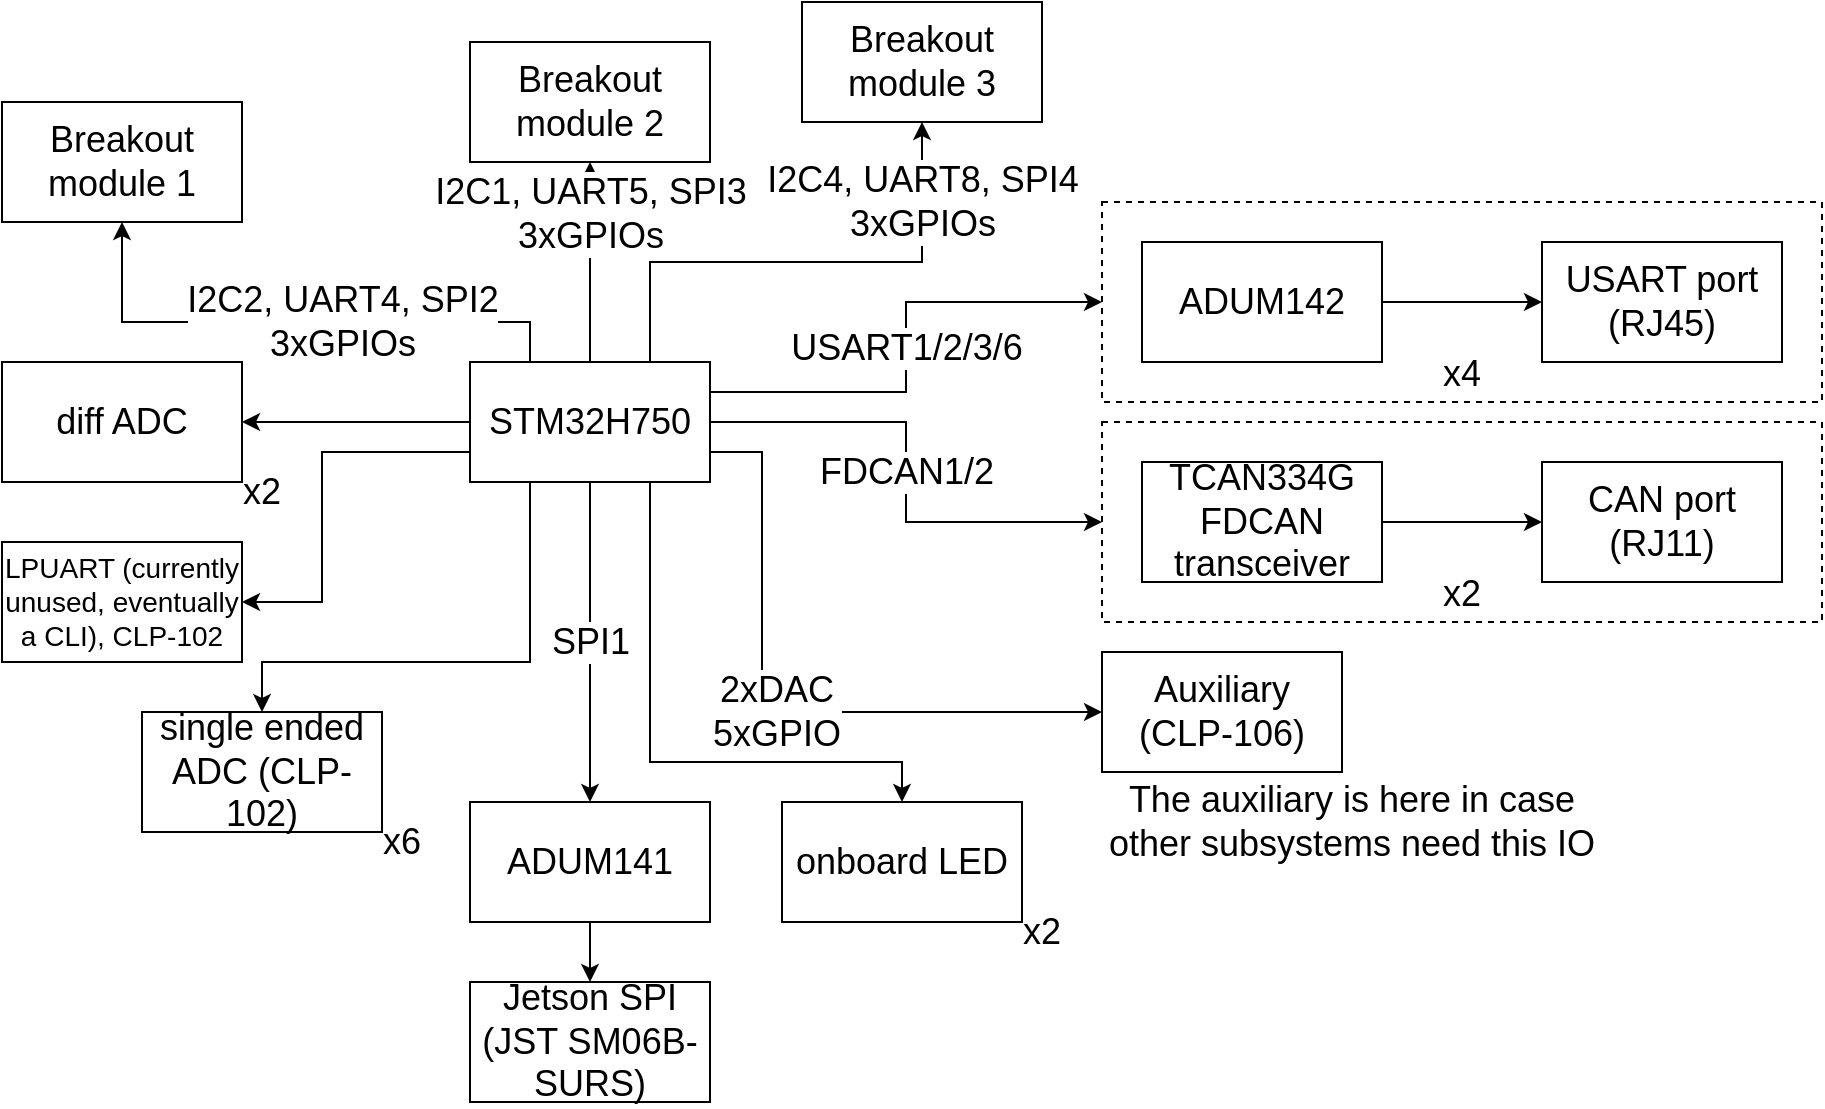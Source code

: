 <mxfile version="15.8.7" type="device"><diagram id="u7b3_kiGnNdylZxhgb7R" name="Page-1"><mxGraphModel dx="1185" dy="721" grid="1" gridSize="10" guides="1" tooltips="1" connect="1" arrows="1" fold="1" page="1" pageScale="1" pageWidth="827" pageHeight="1169" math="0" shadow="0"><root><mxCell id="0"/><mxCell id="1" parent="0"/><mxCell id="C5NPfoMwY_LEi6xVzeZR-3" value="I2C2, UART4, SPI2&lt;br style=&quot;font-size: 18px;&quot;&gt;3xGPIOs" style="edgeStyle=orthogonalEdgeStyle;rounded=0;orthogonalLoop=1;jettySize=auto;html=1;fontSize=18;exitX=0.25;exitY=0;exitDx=0;exitDy=0;entryX=0.5;entryY=1;entryDx=0;entryDy=0;" edge="1" parent="1" source="C5NPfoMwY_LEi6xVzeZR-1" target="C5NPfoMwY_LEi6xVzeZR-2"><mxGeometry x="-0.168" relative="1" as="geometry"><Array as="points"><mxPoint x="384" y="390"/><mxPoint x="180" y="390"/></Array><mxPoint as="offset"/></mxGeometry></mxCell><mxCell id="C5NPfoMwY_LEi6xVzeZR-13" value="" style="edgeStyle=orthogonalEdgeStyle;rounded=0;orthogonalLoop=1;jettySize=auto;html=1;exitX=0;exitY=0.75;exitDx=0;exitDy=0;fontSize=18;entryX=1;entryY=0.5;entryDx=0;entryDy=0;" edge="1" parent="1" source="C5NPfoMwY_LEi6xVzeZR-1" target="C5NPfoMwY_LEi6xVzeZR-12"><mxGeometry relative="1" as="geometry"><Array as="points"><mxPoint x="280" y="455"/><mxPoint x="280" y="530"/></Array></mxGeometry></mxCell><mxCell id="C5NPfoMwY_LEi6xVzeZR-15" value="" style="edgeStyle=orthogonalEdgeStyle;rounded=0;orthogonalLoop=1;jettySize=auto;html=1;exitX=0.25;exitY=1;exitDx=0;exitDy=0;fontSize=18;" edge="1" parent="1" source="C5NPfoMwY_LEi6xVzeZR-1" target="C5NPfoMwY_LEi6xVzeZR-14"><mxGeometry relative="1" as="geometry"><Array as="points"><mxPoint x="384" y="560"/><mxPoint x="250" y="560"/></Array></mxGeometry></mxCell><mxCell id="C5NPfoMwY_LEi6xVzeZR-18" value="&lt;font style=&quot;font-size: 18px;&quot;&gt;SPI1&lt;/font&gt;" style="edgeStyle=orthogonalEdgeStyle;rounded=0;orthogonalLoop=1;jettySize=auto;html=1;fontSize=18;" edge="1" parent="1" source="C5NPfoMwY_LEi6xVzeZR-1" target="C5NPfoMwY_LEi6xVzeZR-17"><mxGeometry relative="1" as="geometry"/></mxCell><mxCell id="C5NPfoMwY_LEi6xVzeZR-22" value="USART1/2/3/6" style="edgeStyle=orthogonalEdgeStyle;rounded=0;orthogonalLoop=1;jettySize=auto;html=1;fontSize=18;entryX=0;entryY=0.5;entryDx=0;entryDy=0;exitX=1;exitY=0.25;exitDx=0;exitDy=0;" edge="1" parent="1" source="C5NPfoMwY_LEi6xVzeZR-1" target="C5NPfoMwY_LEi6xVzeZR-25"><mxGeometry relative="1" as="geometry"/></mxCell><mxCell id="C5NPfoMwY_LEi6xVzeZR-33" value="FDCAN1/2" style="edgeStyle=orthogonalEdgeStyle;rounded=0;orthogonalLoop=1;jettySize=auto;html=1;fontSize=18;entryX=0;entryY=0.5;entryDx=0;entryDy=0;exitX=1;exitY=0.5;exitDx=0;exitDy=0;" edge="1" parent="1" source="C5NPfoMwY_LEi6xVzeZR-1" target="C5NPfoMwY_LEi6xVzeZR-29"><mxGeometry relative="1" as="geometry"><mxPoint x="570" y="580" as="targetPoint"/></mxGeometry></mxCell><mxCell id="C5NPfoMwY_LEi6xVzeZR-36" style="edgeStyle=orthogonalEdgeStyle;rounded=0;orthogonalLoop=1;jettySize=auto;html=1;entryX=0.5;entryY=0;entryDx=0;entryDy=0;fontSize=18;exitX=0.75;exitY=1;exitDx=0;exitDy=0;" edge="1" parent="1" source="C5NPfoMwY_LEi6xVzeZR-1" target="C5NPfoMwY_LEi6xVzeZR-34"><mxGeometry relative="1" as="geometry"><Array as="points"><mxPoint x="444" y="610"/><mxPoint x="570" y="610"/></Array></mxGeometry></mxCell><mxCell id="C5NPfoMwY_LEi6xVzeZR-40" value="2xDAC&lt;br&gt;5xGPIO" style="edgeStyle=orthogonalEdgeStyle;rounded=0;orthogonalLoop=1;jettySize=auto;html=1;entryX=0;entryY=0.5;entryDx=0;entryDy=0;fontSize=18;exitX=1;exitY=0.75;exitDx=0;exitDy=0;" edge="1" parent="1" source="C5NPfoMwY_LEi6xVzeZR-1" target="C5NPfoMwY_LEi6xVzeZR-38"><mxGeometry relative="1" as="geometry"><Array as="points"><mxPoint x="500" y="455"/><mxPoint x="500" y="585"/></Array></mxGeometry></mxCell><mxCell id="C5NPfoMwY_LEi6xVzeZR-1" value="STM32H750" style="rounded=0;whiteSpace=wrap;html=1;fontSize=18;" vertex="1" parent="1"><mxGeometry x="354" y="410" width="120" height="60" as="geometry"/></mxCell><mxCell id="C5NPfoMwY_LEi6xVzeZR-2" value="Breakout module 1" style="rounded=0;whiteSpace=wrap;html=1;fontSize=18;" vertex="1" parent="1"><mxGeometry x="120" y="280" width="120" height="60" as="geometry"/></mxCell><mxCell id="C5NPfoMwY_LEi6xVzeZR-4" value="I2C1, UART5, SPI3&lt;br style=&quot;font-size: 18px;&quot;&gt;3xGPIOs" style="edgeStyle=orthogonalEdgeStyle;rounded=0;orthogonalLoop=1;jettySize=auto;html=1;exitX=0.5;exitY=0;exitDx=0;exitDy=0;fontSize=18;entryX=0.5;entryY=1;entryDx=0;entryDy=0;" edge="1" parent="1" target="C5NPfoMwY_LEi6xVzeZR-5" source="C5NPfoMwY_LEi6xVzeZR-1"><mxGeometry x="0.478" relative="1" as="geometry"><mxPoint x="580" y="410" as="sourcePoint"/><Array as="points"><mxPoint x="414" y="340"/><mxPoint x="414" y="340"/></Array><mxPoint as="offset"/></mxGeometry></mxCell><mxCell id="C5NPfoMwY_LEi6xVzeZR-5" value="Breakout module 2" style="rounded=0;whiteSpace=wrap;html=1;fontSize=18;" vertex="1" parent="1"><mxGeometry x="354" y="250" width="120" height="60" as="geometry"/></mxCell><mxCell id="C5NPfoMwY_LEi6xVzeZR-6" value="I2C4, UART8, SPI4&lt;br style=&quot;font-size: 18px;&quot;&gt;3xGPIOs" style="edgeStyle=orthogonalEdgeStyle;rounded=0;orthogonalLoop=1;jettySize=auto;html=1;exitX=0.75;exitY=0;exitDx=0;exitDy=0;fontSize=18;entryX=0.5;entryY=1;entryDx=0;entryDy=0;" edge="1" parent="1" target="C5NPfoMwY_LEi6xVzeZR-7" source="C5NPfoMwY_LEi6xVzeZR-1"><mxGeometry x="0.689" relative="1" as="geometry"><mxPoint x="740" y="410" as="sourcePoint"/><Array as="points"><mxPoint x="444" y="360"/><mxPoint x="580" y="360"/></Array><mxPoint as="offset"/></mxGeometry></mxCell><mxCell id="C5NPfoMwY_LEi6xVzeZR-7" value="Breakout module 3" style="rounded=0;whiteSpace=wrap;html=1;fontSize=18;" vertex="1" parent="1"><mxGeometry x="520" y="230" width="120" height="60" as="geometry"/></mxCell><mxCell id="C5NPfoMwY_LEi6xVzeZR-10" value="" style="edgeStyle=orthogonalEdgeStyle;rounded=0;orthogonalLoop=1;jettySize=auto;html=1;exitX=0;exitY=0.5;exitDx=0;exitDy=0;fontSize=18;entryX=1;entryY=0.5;entryDx=0;entryDy=0;" edge="1" parent="1" target="C5NPfoMwY_LEi6xVzeZR-11" source="C5NPfoMwY_LEi6xVzeZR-1"><mxGeometry relative="1" as="geometry"><mxPoint x="354" y="340" as="sourcePoint"/><Array as="points"><mxPoint x="340" y="440"/><mxPoint x="340" y="440"/></Array></mxGeometry></mxCell><mxCell id="C5NPfoMwY_LEi6xVzeZR-11" value="diff ADC" style="rounded=0;whiteSpace=wrap;html=1;fontSize=18;" vertex="1" parent="1"><mxGeometry x="120" y="410" width="120" height="60" as="geometry"/></mxCell><mxCell id="C5NPfoMwY_LEi6xVzeZR-12" value="LPUART (currently unused, eventually a CLI), CLP-102" style="rounded=0;whiteSpace=wrap;html=1;fontSize=14;" vertex="1" parent="1"><mxGeometry x="120" y="500" width="120" height="60" as="geometry"/></mxCell><mxCell id="C5NPfoMwY_LEi6xVzeZR-20" value="" style="edgeStyle=orthogonalEdgeStyle;rounded=0;orthogonalLoop=1;jettySize=auto;html=1;fontSize=18;" edge="1" parent="1" source="C5NPfoMwY_LEi6xVzeZR-17" target="C5NPfoMwY_LEi6xVzeZR-19"><mxGeometry relative="1" as="geometry"/></mxCell><mxCell id="C5NPfoMwY_LEi6xVzeZR-17" value="ADUM141" style="rounded=0;whiteSpace=wrap;html=1;fontSize=18;" vertex="1" parent="1"><mxGeometry x="354" y="630" width="120" height="60" as="geometry"/></mxCell><mxCell id="C5NPfoMwY_LEi6xVzeZR-19" value="Jetson SPI (JST SM06B-SURS)" style="rounded=0;whiteSpace=wrap;html=1;fontSize=18;" vertex="1" parent="1"><mxGeometry x="354" y="720" width="120" height="60" as="geometry"/></mxCell><mxCell id="C5NPfoMwY_LEi6xVzeZR-26" value="" style="group;fontSize=18;fillColor=none;dashed=1;" vertex="1" connectable="0" parent="1"><mxGeometry x="670" y="330" width="360" height="100" as="geometry"/></mxCell><mxCell id="C5NPfoMwY_LEi6xVzeZR-25" value="&lt;font style=&quot;font-size: 18px&quot;&gt;x4&lt;/font&gt;" style="rounded=0;whiteSpace=wrap;html=1;fontSize=11;verticalAlign=bottom;dashed=1;fillColor=none;" vertex="1" parent="C5NPfoMwY_LEi6xVzeZR-26"><mxGeometry width="360" height="100" as="geometry"/></mxCell><mxCell id="C5NPfoMwY_LEi6xVzeZR-21" value="ADUM142" style="rounded=0;whiteSpace=wrap;html=1;fontSize=18;" vertex="1" parent="C5NPfoMwY_LEi6xVzeZR-26"><mxGeometry x="20" y="20" width="120" height="60" as="geometry"/></mxCell><mxCell id="C5NPfoMwY_LEi6xVzeZR-23" value="USART port (RJ45)" style="rounded=0;whiteSpace=wrap;html=1;fontSize=18;" vertex="1" parent="C5NPfoMwY_LEi6xVzeZR-26"><mxGeometry x="220" y="20" width="120" height="60" as="geometry"/></mxCell><mxCell id="C5NPfoMwY_LEi6xVzeZR-24" value="" style="edgeStyle=orthogonalEdgeStyle;rounded=0;orthogonalLoop=1;jettySize=auto;html=1;fontSize=11;" edge="1" parent="C5NPfoMwY_LEi6xVzeZR-26" source="C5NPfoMwY_LEi6xVzeZR-21" target="C5NPfoMwY_LEi6xVzeZR-23"><mxGeometry relative="1" as="geometry"/></mxCell><mxCell id="C5NPfoMwY_LEi6xVzeZR-28" value="" style="group;fontSize=18;" vertex="1" connectable="0" parent="1"><mxGeometry x="670" y="440" width="360" height="100" as="geometry"/></mxCell><mxCell id="C5NPfoMwY_LEi6xVzeZR-29" value="&lt;font style=&quot;font-size: 18px&quot;&gt;x2&lt;/font&gt;" style="rounded=0;whiteSpace=wrap;html=1;fontSize=11;verticalAlign=bottom;fillColor=none;dashed=1;" vertex="1" parent="C5NPfoMwY_LEi6xVzeZR-28"><mxGeometry width="360" height="100" as="geometry"/></mxCell><mxCell id="C5NPfoMwY_LEi6xVzeZR-30" value="TCAN334G FDCAN transceiver" style="rounded=0;whiteSpace=wrap;html=1;fontSize=18;" vertex="1" parent="C5NPfoMwY_LEi6xVzeZR-28"><mxGeometry x="20" y="20" width="120" height="60" as="geometry"/></mxCell><mxCell id="C5NPfoMwY_LEi6xVzeZR-31" value="CAN port (RJ11)" style="rounded=0;whiteSpace=wrap;html=1;fontSize=18;" vertex="1" parent="C5NPfoMwY_LEi6xVzeZR-28"><mxGeometry x="220" y="20" width="120" height="60" as="geometry"/></mxCell><mxCell id="C5NPfoMwY_LEi6xVzeZR-32" value="" style="edgeStyle=orthogonalEdgeStyle;rounded=0;orthogonalLoop=1;jettySize=auto;html=1;fontSize=11;" edge="1" parent="C5NPfoMwY_LEi6xVzeZR-28" source="C5NPfoMwY_LEi6xVzeZR-30" target="C5NPfoMwY_LEi6xVzeZR-31"><mxGeometry relative="1" as="geometry"/></mxCell><mxCell id="C5NPfoMwY_LEi6xVzeZR-34" value="onboard LED" style="rounded=0;whiteSpace=wrap;html=1;fontSize=18;" vertex="1" parent="1"><mxGeometry x="510" y="630" width="120" height="60" as="geometry"/></mxCell><mxCell id="C5NPfoMwY_LEi6xVzeZR-35" value="x2" style="text;html=1;strokeColor=none;fillColor=none;align=center;verticalAlign=middle;whiteSpace=wrap;rounded=0;fontSize=18;" vertex="1" parent="1"><mxGeometry x="600" y="670" width="80" height="50" as="geometry"/></mxCell><mxCell id="C5NPfoMwY_LEi6xVzeZR-37" value="" style="group" vertex="1" connectable="0" parent="1"><mxGeometry x="190" y="585" width="170" height="90" as="geometry"/></mxCell><mxCell id="C5NPfoMwY_LEi6xVzeZR-14" value="single ended ADC (CLP-102)" style="rounded=0;whiteSpace=wrap;html=1;fontSize=18;" vertex="1" parent="C5NPfoMwY_LEi6xVzeZR-37"><mxGeometry width="120" height="60" as="geometry"/></mxCell><mxCell id="C5NPfoMwY_LEi6xVzeZR-16" value="x6" style="text;html=1;strokeColor=none;fillColor=none;align=center;verticalAlign=middle;whiteSpace=wrap;rounded=0;fontSize=18;" vertex="1" parent="C5NPfoMwY_LEi6xVzeZR-37"><mxGeometry x="90" y="40" width="80" height="50" as="geometry"/></mxCell><mxCell id="C5NPfoMwY_LEi6xVzeZR-38" value="Auxiliary (CLP-106)" style="rounded=0;whiteSpace=wrap;html=1;fontSize=18;" vertex="1" parent="1"><mxGeometry x="670" y="555" width="120" height="60" as="geometry"/></mxCell><mxCell id="C5NPfoMwY_LEi6xVzeZR-39" value="x2" style="text;html=1;strokeColor=none;fillColor=none;align=center;verticalAlign=middle;whiteSpace=wrap;rounded=0;fontSize=18;" vertex="1" parent="1"><mxGeometry x="210" y="450" width="80" height="50" as="geometry"/></mxCell><mxCell id="C5NPfoMwY_LEi6xVzeZR-41" value="The auxiliary is here in case other subsystems need this IO" style="text;html=1;strokeColor=none;fillColor=none;align=center;verticalAlign=middle;whiteSpace=wrap;rounded=0;dashed=1;fontSize=18;" vertex="1" parent="1"><mxGeometry x="670" y="625" width="250" height="30" as="geometry"/></mxCell></root></mxGraphModel></diagram></mxfile>